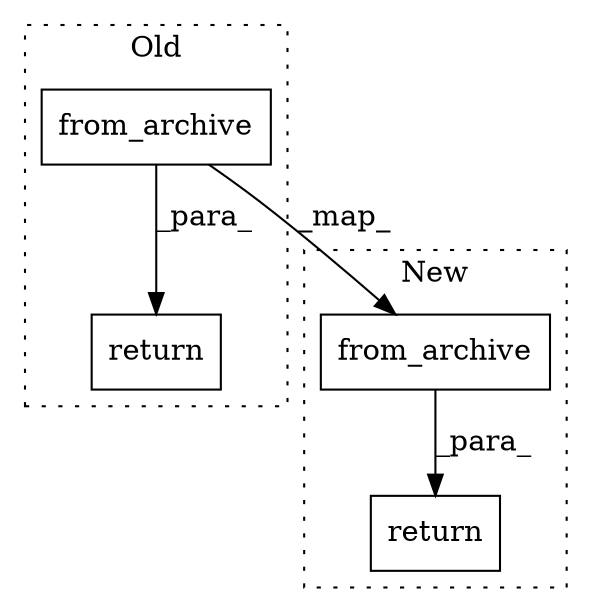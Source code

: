 digraph G {
subgraph cluster0 {
1 [label="from_archive" a="32" s="3100,3143" l="13,1" shape="box"];
4 [label="return" a="41" s="3083" l="7" shape="box"];
label = "Old";
style="dotted";
}
subgraph cluster1 {
2 [label="from_archive" a="32" s="2817,2860" l="13,1" shape="box"];
3 [label="return" a="41" s="2867" l="7" shape="box"];
label = "New";
style="dotted";
}
1 -> 2 [label="_map_"];
1 -> 4 [label="_para_"];
2 -> 3 [label="_para_"];
}